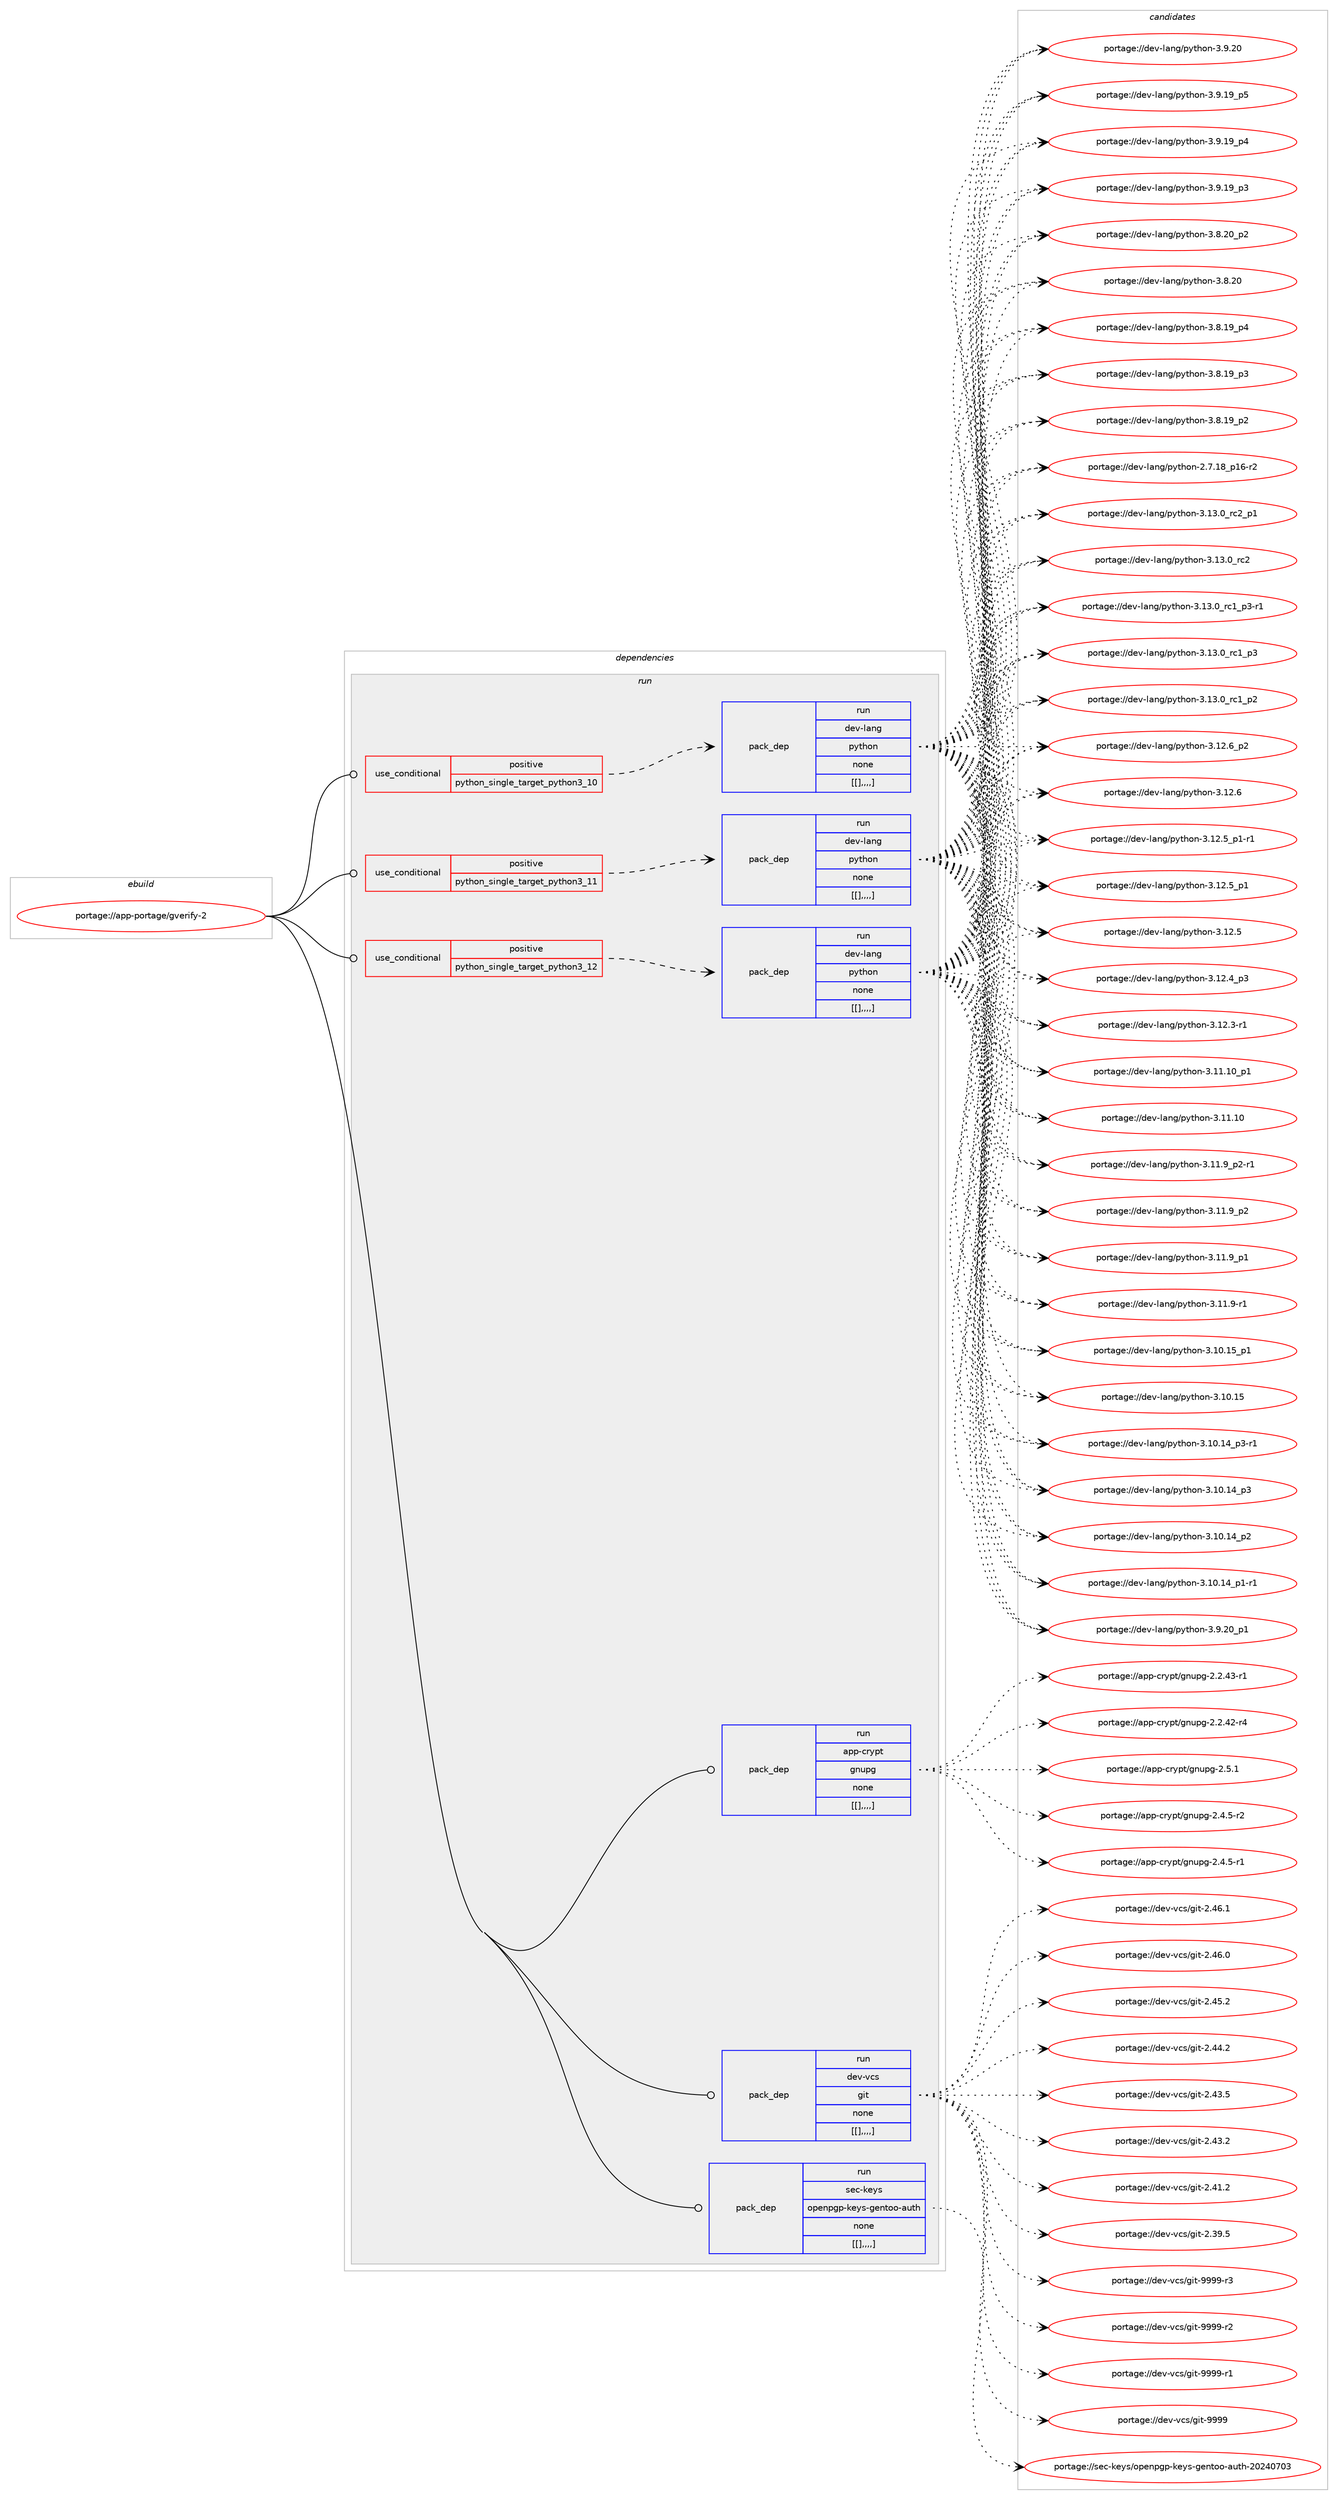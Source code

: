 digraph prolog {

# *************
# Graph options
# *************

newrank=true;
concentrate=true;
compound=true;
graph [rankdir=LR,fontname=Helvetica,fontsize=10,ranksep=1.5];#, ranksep=2.5, nodesep=0.2];
edge  [arrowhead=vee];
node  [fontname=Helvetica,fontsize=10];

# **********
# The ebuild
# **********

subgraph cluster_leftcol {
color=gray;
label=<<i>ebuild</i>>;
id [label="portage://app-portage/gverify-2", color=red, width=4, href="../app-portage/gverify-2.svg"];
}

# ****************
# The dependencies
# ****************

subgraph cluster_midcol {
color=gray;
label=<<i>dependencies</i>>;
subgraph cluster_compile {
fillcolor="#eeeeee";
style=filled;
label=<<i>compile</i>>;
}
subgraph cluster_compileandrun {
fillcolor="#eeeeee";
style=filled;
label=<<i>compile and run</i>>;
}
subgraph cluster_run {
fillcolor="#eeeeee";
style=filled;
label=<<i>run</i>>;
subgraph cond14452 {
dependency51107 [label=<<TABLE BORDER="0" CELLBORDER="1" CELLSPACING="0" CELLPADDING="4"><TR><TD ROWSPAN="3" CELLPADDING="10">use_conditional</TD></TR><TR><TD>positive</TD></TR><TR><TD>python_single_target_python3_10</TD></TR></TABLE>>, shape=none, color=red];
subgraph pack36196 {
dependency51108 [label=<<TABLE BORDER="0" CELLBORDER="1" CELLSPACING="0" CELLPADDING="4" WIDTH="220"><TR><TD ROWSPAN="6" CELLPADDING="30">pack_dep</TD></TR><TR><TD WIDTH="110">run</TD></TR><TR><TD>dev-lang</TD></TR><TR><TD>python</TD></TR><TR><TD>none</TD></TR><TR><TD>[[],,,,]</TD></TR></TABLE>>, shape=none, color=blue];
}
dependency51107:e -> dependency51108:w [weight=20,style="dashed",arrowhead="vee"];
}
id:e -> dependency51107:w [weight=20,style="solid",arrowhead="odot"];
subgraph cond14453 {
dependency51109 [label=<<TABLE BORDER="0" CELLBORDER="1" CELLSPACING="0" CELLPADDING="4"><TR><TD ROWSPAN="3" CELLPADDING="10">use_conditional</TD></TR><TR><TD>positive</TD></TR><TR><TD>python_single_target_python3_11</TD></TR></TABLE>>, shape=none, color=red];
subgraph pack36197 {
dependency51110 [label=<<TABLE BORDER="0" CELLBORDER="1" CELLSPACING="0" CELLPADDING="4" WIDTH="220"><TR><TD ROWSPAN="6" CELLPADDING="30">pack_dep</TD></TR><TR><TD WIDTH="110">run</TD></TR><TR><TD>dev-lang</TD></TR><TR><TD>python</TD></TR><TR><TD>none</TD></TR><TR><TD>[[],,,,]</TD></TR></TABLE>>, shape=none, color=blue];
}
dependency51109:e -> dependency51110:w [weight=20,style="dashed",arrowhead="vee"];
}
id:e -> dependency51109:w [weight=20,style="solid",arrowhead="odot"];
subgraph cond14454 {
dependency51111 [label=<<TABLE BORDER="0" CELLBORDER="1" CELLSPACING="0" CELLPADDING="4"><TR><TD ROWSPAN="3" CELLPADDING="10">use_conditional</TD></TR><TR><TD>positive</TD></TR><TR><TD>python_single_target_python3_12</TD></TR></TABLE>>, shape=none, color=red];
subgraph pack36198 {
dependency51112 [label=<<TABLE BORDER="0" CELLBORDER="1" CELLSPACING="0" CELLPADDING="4" WIDTH="220"><TR><TD ROWSPAN="6" CELLPADDING="30">pack_dep</TD></TR><TR><TD WIDTH="110">run</TD></TR><TR><TD>dev-lang</TD></TR><TR><TD>python</TD></TR><TR><TD>none</TD></TR><TR><TD>[[],,,,]</TD></TR></TABLE>>, shape=none, color=blue];
}
dependency51111:e -> dependency51112:w [weight=20,style="dashed",arrowhead="vee"];
}
id:e -> dependency51111:w [weight=20,style="solid",arrowhead="odot"];
subgraph pack36199 {
dependency51113 [label=<<TABLE BORDER="0" CELLBORDER="1" CELLSPACING="0" CELLPADDING="4" WIDTH="220"><TR><TD ROWSPAN="6" CELLPADDING="30">pack_dep</TD></TR><TR><TD WIDTH="110">run</TD></TR><TR><TD>app-crypt</TD></TR><TR><TD>gnupg</TD></TR><TR><TD>none</TD></TR><TR><TD>[[],,,,]</TD></TR></TABLE>>, shape=none, color=blue];
}
id:e -> dependency51113:w [weight=20,style="solid",arrowhead="odot"];
subgraph pack36200 {
dependency51114 [label=<<TABLE BORDER="0" CELLBORDER="1" CELLSPACING="0" CELLPADDING="4" WIDTH="220"><TR><TD ROWSPAN="6" CELLPADDING="30">pack_dep</TD></TR><TR><TD WIDTH="110">run</TD></TR><TR><TD>dev-vcs</TD></TR><TR><TD>git</TD></TR><TR><TD>none</TD></TR><TR><TD>[[],,,,]</TD></TR></TABLE>>, shape=none, color=blue];
}
id:e -> dependency51114:w [weight=20,style="solid",arrowhead="odot"];
subgraph pack36201 {
dependency51115 [label=<<TABLE BORDER="0" CELLBORDER="1" CELLSPACING="0" CELLPADDING="4" WIDTH="220"><TR><TD ROWSPAN="6" CELLPADDING="30">pack_dep</TD></TR><TR><TD WIDTH="110">run</TD></TR><TR><TD>sec-keys</TD></TR><TR><TD>openpgp-keys-gentoo-auth</TD></TR><TR><TD>none</TD></TR><TR><TD>[[],,,,]</TD></TR></TABLE>>, shape=none, color=blue];
}
id:e -> dependency51115:w [weight=20,style="solid",arrowhead="odot"];
}
}

# **************
# The candidates
# **************

subgraph cluster_choices {
rank=same;
color=gray;
label=<<i>candidates</i>>;

subgraph choice36196 {
color=black;
nodesep=1;
choice100101118451089711010347112121116104111110455146495146489511499509511249 [label="portage://dev-lang/python-3.13.0_rc2_p1", color=red, width=4,href="../dev-lang/python-3.13.0_rc2_p1.svg"];
choice10010111845108971101034711212111610411111045514649514648951149950 [label="portage://dev-lang/python-3.13.0_rc2", color=red, width=4,href="../dev-lang/python-3.13.0_rc2.svg"];
choice1001011184510897110103471121211161041111104551464951464895114994995112514511449 [label="portage://dev-lang/python-3.13.0_rc1_p3-r1", color=red, width=4,href="../dev-lang/python-3.13.0_rc1_p3-r1.svg"];
choice100101118451089711010347112121116104111110455146495146489511499499511251 [label="portage://dev-lang/python-3.13.0_rc1_p3", color=red, width=4,href="../dev-lang/python-3.13.0_rc1_p3.svg"];
choice100101118451089711010347112121116104111110455146495146489511499499511250 [label="portage://dev-lang/python-3.13.0_rc1_p2", color=red, width=4,href="../dev-lang/python-3.13.0_rc1_p2.svg"];
choice100101118451089711010347112121116104111110455146495046549511250 [label="portage://dev-lang/python-3.12.6_p2", color=red, width=4,href="../dev-lang/python-3.12.6_p2.svg"];
choice10010111845108971101034711212111610411111045514649504654 [label="portage://dev-lang/python-3.12.6", color=red, width=4,href="../dev-lang/python-3.12.6.svg"];
choice1001011184510897110103471121211161041111104551464950465395112494511449 [label="portage://dev-lang/python-3.12.5_p1-r1", color=red, width=4,href="../dev-lang/python-3.12.5_p1-r1.svg"];
choice100101118451089711010347112121116104111110455146495046539511249 [label="portage://dev-lang/python-3.12.5_p1", color=red, width=4,href="../dev-lang/python-3.12.5_p1.svg"];
choice10010111845108971101034711212111610411111045514649504653 [label="portage://dev-lang/python-3.12.5", color=red, width=4,href="../dev-lang/python-3.12.5.svg"];
choice100101118451089711010347112121116104111110455146495046529511251 [label="portage://dev-lang/python-3.12.4_p3", color=red, width=4,href="../dev-lang/python-3.12.4_p3.svg"];
choice100101118451089711010347112121116104111110455146495046514511449 [label="portage://dev-lang/python-3.12.3-r1", color=red, width=4,href="../dev-lang/python-3.12.3-r1.svg"];
choice10010111845108971101034711212111610411111045514649494649489511249 [label="portage://dev-lang/python-3.11.10_p1", color=red, width=4,href="../dev-lang/python-3.11.10_p1.svg"];
choice1001011184510897110103471121211161041111104551464949464948 [label="portage://dev-lang/python-3.11.10", color=red, width=4,href="../dev-lang/python-3.11.10.svg"];
choice1001011184510897110103471121211161041111104551464949465795112504511449 [label="portage://dev-lang/python-3.11.9_p2-r1", color=red, width=4,href="../dev-lang/python-3.11.9_p2-r1.svg"];
choice100101118451089711010347112121116104111110455146494946579511250 [label="portage://dev-lang/python-3.11.9_p2", color=red, width=4,href="../dev-lang/python-3.11.9_p2.svg"];
choice100101118451089711010347112121116104111110455146494946579511249 [label="portage://dev-lang/python-3.11.9_p1", color=red, width=4,href="../dev-lang/python-3.11.9_p1.svg"];
choice100101118451089711010347112121116104111110455146494946574511449 [label="portage://dev-lang/python-3.11.9-r1", color=red, width=4,href="../dev-lang/python-3.11.9-r1.svg"];
choice10010111845108971101034711212111610411111045514649484649539511249 [label="portage://dev-lang/python-3.10.15_p1", color=red, width=4,href="../dev-lang/python-3.10.15_p1.svg"];
choice1001011184510897110103471121211161041111104551464948464953 [label="portage://dev-lang/python-3.10.15", color=red, width=4,href="../dev-lang/python-3.10.15.svg"];
choice100101118451089711010347112121116104111110455146494846495295112514511449 [label="portage://dev-lang/python-3.10.14_p3-r1", color=red, width=4,href="../dev-lang/python-3.10.14_p3-r1.svg"];
choice10010111845108971101034711212111610411111045514649484649529511251 [label="portage://dev-lang/python-3.10.14_p3", color=red, width=4,href="../dev-lang/python-3.10.14_p3.svg"];
choice10010111845108971101034711212111610411111045514649484649529511250 [label="portage://dev-lang/python-3.10.14_p2", color=red, width=4,href="../dev-lang/python-3.10.14_p2.svg"];
choice100101118451089711010347112121116104111110455146494846495295112494511449 [label="portage://dev-lang/python-3.10.14_p1-r1", color=red, width=4,href="../dev-lang/python-3.10.14_p1-r1.svg"];
choice100101118451089711010347112121116104111110455146574650489511249 [label="portage://dev-lang/python-3.9.20_p1", color=red, width=4,href="../dev-lang/python-3.9.20_p1.svg"];
choice10010111845108971101034711212111610411111045514657465048 [label="portage://dev-lang/python-3.9.20", color=red, width=4,href="../dev-lang/python-3.9.20.svg"];
choice100101118451089711010347112121116104111110455146574649579511253 [label="portage://dev-lang/python-3.9.19_p5", color=red, width=4,href="../dev-lang/python-3.9.19_p5.svg"];
choice100101118451089711010347112121116104111110455146574649579511252 [label="portage://dev-lang/python-3.9.19_p4", color=red, width=4,href="../dev-lang/python-3.9.19_p4.svg"];
choice100101118451089711010347112121116104111110455146574649579511251 [label="portage://dev-lang/python-3.9.19_p3", color=red, width=4,href="../dev-lang/python-3.9.19_p3.svg"];
choice100101118451089711010347112121116104111110455146564650489511250 [label="portage://dev-lang/python-3.8.20_p2", color=red, width=4,href="../dev-lang/python-3.8.20_p2.svg"];
choice10010111845108971101034711212111610411111045514656465048 [label="portage://dev-lang/python-3.8.20", color=red, width=4,href="../dev-lang/python-3.8.20.svg"];
choice100101118451089711010347112121116104111110455146564649579511252 [label="portage://dev-lang/python-3.8.19_p4", color=red, width=4,href="../dev-lang/python-3.8.19_p4.svg"];
choice100101118451089711010347112121116104111110455146564649579511251 [label="portage://dev-lang/python-3.8.19_p3", color=red, width=4,href="../dev-lang/python-3.8.19_p3.svg"];
choice100101118451089711010347112121116104111110455146564649579511250 [label="portage://dev-lang/python-3.8.19_p2", color=red, width=4,href="../dev-lang/python-3.8.19_p2.svg"];
choice100101118451089711010347112121116104111110455046554649569511249544511450 [label="portage://dev-lang/python-2.7.18_p16-r2", color=red, width=4,href="../dev-lang/python-2.7.18_p16-r2.svg"];
dependency51108:e -> choice100101118451089711010347112121116104111110455146495146489511499509511249:w [style=dotted,weight="100"];
dependency51108:e -> choice10010111845108971101034711212111610411111045514649514648951149950:w [style=dotted,weight="100"];
dependency51108:e -> choice1001011184510897110103471121211161041111104551464951464895114994995112514511449:w [style=dotted,weight="100"];
dependency51108:e -> choice100101118451089711010347112121116104111110455146495146489511499499511251:w [style=dotted,weight="100"];
dependency51108:e -> choice100101118451089711010347112121116104111110455146495146489511499499511250:w [style=dotted,weight="100"];
dependency51108:e -> choice100101118451089711010347112121116104111110455146495046549511250:w [style=dotted,weight="100"];
dependency51108:e -> choice10010111845108971101034711212111610411111045514649504654:w [style=dotted,weight="100"];
dependency51108:e -> choice1001011184510897110103471121211161041111104551464950465395112494511449:w [style=dotted,weight="100"];
dependency51108:e -> choice100101118451089711010347112121116104111110455146495046539511249:w [style=dotted,weight="100"];
dependency51108:e -> choice10010111845108971101034711212111610411111045514649504653:w [style=dotted,weight="100"];
dependency51108:e -> choice100101118451089711010347112121116104111110455146495046529511251:w [style=dotted,weight="100"];
dependency51108:e -> choice100101118451089711010347112121116104111110455146495046514511449:w [style=dotted,weight="100"];
dependency51108:e -> choice10010111845108971101034711212111610411111045514649494649489511249:w [style=dotted,weight="100"];
dependency51108:e -> choice1001011184510897110103471121211161041111104551464949464948:w [style=dotted,weight="100"];
dependency51108:e -> choice1001011184510897110103471121211161041111104551464949465795112504511449:w [style=dotted,weight="100"];
dependency51108:e -> choice100101118451089711010347112121116104111110455146494946579511250:w [style=dotted,weight="100"];
dependency51108:e -> choice100101118451089711010347112121116104111110455146494946579511249:w [style=dotted,weight="100"];
dependency51108:e -> choice100101118451089711010347112121116104111110455146494946574511449:w [style=dotted,weight="100"];
dependency51108:e -> choice10010111845108971101034711212111610411111045514649484649539511249:w [style=dotted,weight="100"];
dependency51108:e -> choice1001011184510897110103471121211161041111104551464948464953:w [style=dotted,weight="100"];
dependency51108:e -> choice100101118451089711010347112121116104111110455146494846495295112514511449:w [style=dotted,weight="100"];
dependency51108:e -> choice10010111845108971101034711212111610411111045514649484649529511251:w [style=dotted,weight="100"];
dependency51108:e -> choice10010111845108971101034711212111610411111045514649484649529511250:w [style=dotted,weight="100"];
dependency51108:e -> choice100101118451089711010347112121116104111110455146494846495295112494511449:w [style=dotted,weight="100"];
dependency51108:e -> choice100101118451089711010347112121116104111110455146574650489511249:w [style=dotted,weight="100"];
dependency51108:e -> choice10010111845108971101034711212111610411111045514657465048:w [style=dotted,weight="100"];
dependency51108:e -> choice100101118451089711010347112121116104111110455146574649579511253:w [style=dotted,weight="100"];
dependency51108:e -> choice100101118451089711010347112121116104111110455146574649579511252:w [style=dotted,weight="100"];
dependency51108:e -> choice100101118451089711010347112121116104111110455146574649579511251:w [style=dotted,weight="100"];
dependency51108:e -> choice100101118451089711010347112121116104111110455146564650489511250:w [style=dotted,weight="100"];
dependency51108:e -> choice10010111845108971101034711212111610411111045514656465048:w [style=dotted,weight="100"];
dependency51108:e -> choice100101118451089711010347112121116104111110455146564649579511252:w [style=dotted,weight="100"];
dependency51108:e -> choice100101118451089711010347112121116104111110455146564649579511251:w [style=dotted,weight="100"];
dependency51108:e -> choice100101118451089711010347112121116104111110455146564649579511250:w [style=dotted,weight="100"];
dependency51108:e -> choice100101118451089711010347112121116104111110455046554649569511249544511450:w [style=dotted,weight="100"];
}
subgraph choice36197 {
color=black;
nodesep=1;
choice100101118451089711010347112121116104111110455146495146489511499509511249 [label="portage://dev-lang/python-3.13.0_rc2_p1", color=red, width=4,href="../dev-lang/python-3.13.0_rc2_p1.svg"];
choice10010111845108971101034711212111610411111045514649514648951149950 [label="portage://dev-lang/python-3.13.0_rc2", color=red, width=4,href="../dev-lang/python-3.13.0_rc2.svg"];
choice1001011184510897110103471121211161041111104551464951464895114994995112514511449 [label="portage://dev-lang/python-3.13.0_rc1_p3-r1", color=red, width=4,href="../dev-lang/python-3.13.0_rc1_p3-r1.svg"];
choice100101118451089711010347112121116104111110455146495146489511499499511251 [label="portage://dev-lang/python-3.13.0_rc1_p3", color=red, width=4,href="../dev-lang/python-3.13.0_rc1_p3.svg"];
choice100101118451089711010347112121116104111110455146495146489511499499511250 [label="portage://dev-lang/python-3.13.0_rc1_p2", color=red, width=4,href="../dev-lang/python-3.13.0_rc1_p2.svg"];
choice100101118451089711010347112121116104111110455146495046549511250 [label="portage://dev-lang/python-3.12.6_p2", color=red, width=4,href="../dev-lang/python-3.12.6_p2.svg"];
choice10010111845108971101034711212111610411111045514649504654 [label="portage://dev-lang/python-3.12.6", color=red, width=4,href="../dev-lang/python-3.12.6.svg"];
choice1001011184510897110103471121211161041111104551464950465395112494511449 [label="portage://dev-lang/python-3.12.5_p1-r1", color=red, width=4,href="../dev-lang/python-3.12.5_p1-r1.svg"];
choice100101118451089711010347112121116104111110455146495046539511249 [label="portage://dev-lang/python-3.12.5_p1", color=red, width=4,href="../dev-lang/python-3.12.5_p1.svg"];
choice10010111845108971101034711212111610411111045514649504653 [label="portage://dev-lang/python-3.12.5", color=red, width=4,href="../dev-lang/python-3.12.5.svg"];
choice100101118451089711010347112121116104111110455146495046529511251 [label="portage://dev-lang/python-3.12.4_p3", color=red, width=4,href="../dev-lang/python-3.12.4_p3.svg"];
choice100101118451089711010347112121116104111110455146495046514511449 [label="portage://dev-lang/python-3.12.3-r1", color=red, width=4,href="../dev-lang/python-3.12.3-r1.svg"];
choice10010111845108971101034711212111610411111045514649494649489511249 [label="portage://dev-lang/python-3.11.10_p1", color=red, width=4,href="../dev-lang/python-3.11.10_p1.svg"];
choice1001011184510897110103471121211161041111104551464949464948 [label="portage://dev-lang/python-3.11.10", color=red, width=4,href="../dev-lang/python-3.11.10.svg"];
choice1001011184510897110103471121211161041111104551464949465795112504511449 [label="portage://dev-lang/python-3.11.9_p2-r1", color=red, width=4,href="../dev-lang/python-3.11.9_p2-r1.svg"];
choice100101118451089711010347112121116104111110455146494946579511250 [label="portage://dev-lang/python-3.11.9_p2", color=red, width=4,href="../dev-lang/python-3.11.9_p2.svg"];
choice100101118451089711010347112121116104111110455146494946579511249 [label="portage://dev-lang/python-3.11.9_p1", color=red, width=4,href="../dev-lang/python-3.11.9_p1.svg"];
choice100101118451089711010347112121116104111110455146494946574511449 [label="portage://dev-lang/python-3.11.9-r1", color=red, width=4,href="../dev-lang/python-3.11.9-r1.svg"];
choice10010111845108971101034711212111610411111045514649484649539511249 [label="portage://dev-lang/python-3.10.15_p1", color=red, width=4,href="../dev-lang/python-3.10.15_p1.svg"];
choice1001011184510897110103471121211161041111104551464948464953 [label="portage://dev-lang/python-3.10.15", color=red, width=4,href="../dev-lang/python-3.10.15.svg"];
choice100101118451089711010347112121116104111110455146494846495295112514511449 [label="portage://dev-lang/python-3.10.14_p3-r1", color=red, width=4,href="../dev-lang/python-3.10.14_p3-r1.svg"];
choice10010111845108971101034711212111610411111045514649484649529511251 [label="portage://dev-lang/python-3.10.14_p3", color=red, width=4,href="../dev-lang/python-3.10.14_p3.svg"];
choice10010111845108971101034711212111610411111045514649484649529511250 [label="portage://dev-lang/python-3.10.14_p2", color=red, width=4,href="../dev-lang/python-3.10.14_p2.svg"];
choice100101118451089711010347112121116104111110455146494846495295112494511449 [label="portage://dev-lang/python-3.10.14_p1-r1", color=red, width=4,href="../dev-lang/python-3.10.14_p1-r1.svg"];
choice100101118451089711010347112121116104111110455146574650489511249 [label="portage://dev-lang/python-3.9.20_p1", color=red, width=4,href="../dev-lang/python-3.9.20_p1.svg"];
choice10010111845108971101034711212111610411111045514657465048 [label="portage://dev-lang/python-3.9.20", color=red, width=4,href="../dev-lang/python-3.9.20.svg"];
choice100101118451089711010347112121116104111110455146574649579511253 [label="portage://dev-lang/python-3.9.19_p5", color=red, width=4,href="../dev-lang/python-3.9.19_p5.svg"];
choice100101118451089711010347112121116104111110455146574649579511252 [label="portage://dev-lang/python-3.9.19_p4", color=red, width=4,href="../dev-lang/python-3.9.19_p4.svg"];
choice100101118451089711010347112121116104111110455146574649579511251 [label="portage://dev-lang/python-3.9.19_p3", color=red, width=4,href="../dev-lang/python-3.9.19_p3.svg"];
choice100101118451089711010347112121116104111110455146564650489511250 [label="portage://dev-lang/python-3.8.20_p2", color=red, width=4,href="../dev-lang/python-3.8.20_p2.svg"];
choice10010111845108971101034711212111610411111045514656465048 [label="portage://dev-lang/python-3.8.20", color=red, width=4,href="../dev-lang/python-3.8.20.svg"];
choice100101118451089711010347112121116104111110455146564649579511252 [label="portage://dev-lang/python-3.8.19_p4", color=red, width=4,href="../dev-lang/python-3.8.19_p4.svg"];
choice100101118451089711010347112121116104111110455146564649579511251 [label="portage://dev-lang/python-3.8.19_p3", color=red, width=4,href="../dev-lang/python-3.8.19_p3.svg"];
choice100101118451089711010347112121116104111110455146564649579511250 [label="portage://dev-lang/python-3.8.19_p2", color=red, width=4,href="../dev-lang/python-3.8.19_p2.svg"];
choice100101118451089711010347112121116104111110455046554649569511249544511450 [label="portage://dev-lang/python-2.7.18_p16-r2", color=red, width=4,href="../dev-lang/python-2.7.18_p16-r2.svg"];
dependency51110:e -> choice100101118451089711010347112121116104111110455146495146489511499509511249:w [style=dotted,weight="100"];
dependency51110:e -> choice10010111845108971101034711212111610411111045514649514648951149950:w [style=dotted,weight="100"];
dependency51110:e -> choice1001011184510897110103471121211161041111104551464951464895114994995112514511449:w [style=dotted,weight="100"];
dependency51110:e -> choice100101118451089711010347112121116104111110455146495146489511499499511251:w [style=dotted,weight="100"];
dependency51110:e -> choice100101118451089711010347112121116104111110455146495146489511499499511250:w [style=dotted,weight="100"];
dependency51110:e -> choice100101118451089711010347112121116104111110455146495046549511250:w [style=dotted,weight="100"];
dependency51110:e -> choice10010111845108971101034711212111610411111045514649504654:w [style=dotted,weight="100"];
dependency51110:e -> choice1001011184510897110103471121211161041111104551464950465395112494511449:w [style=dotted,weight="100"];
dependency51110:e -> choice100101118451089711010347112121116104111110455146495046539511249:w [style=dotted,weight="100"];
dependency51110:e -> choice10010111845108971101034711212111610411111045514649504653:w [style=dotted,weight="100"];
dependency51110:e -> choice100101118451089711010347112121116104111110455146495046529511251:w [style=dotted,weight="100"];
dependency51110:e -> choice100101118451089711010347112121116104111110455146495046514511449:w [style=dotted,weight="100"];
dependency51110:e -> choice10010111845108971101034711212111610411111045514649494649489511249:w [style=dotted,weight="100"];
dependency51110:e -> choice1001011184510897110103471121211161041111104551464949464948:w [style=dotted,weight="100"];
dependency51110:e -> choice1001011184510897110103471121211161041111104551464949465795112504511449:w [style=dotted,weight="100"];
dependency51110:e -> choice100101118451089711010347112121116104111110455146494946579511250:w [style=dotted,weight="100"];
dependency51110:e -> choice100101118451089711010347112121116104111110455146494946579511249:w [style=dotted,weight="100"];
dependency51110:e -> choice100101118451089711010347112121116104111110455146494946574511449:w [style=dotted,weight="100"];
dependency51110:e -> choice10010111845108971101034711212111610411111045514649484649539511249:w [style=dotted,weight="100"];
dependency51110:e -> choice1001011184510897110103471121211161041111104551464948464953:w [style=dotted,weight="100"];
dependency51110:e -> choice100101118451089711010347112121116104111110455146494846495295112514511449:w [style=dotted,weight="100"];
dependency51110:e -> choice10010111845108971101034711212111610411111045514649484649529511251:w [style=dotted,weight="100"];
dependency51110:e -> choice10010111845108971101034711212111610411111045514649484649529511250:w [style=dotted,weight="100"];
dependency51110:e -> choice100101118451089711010347112121116104111110455146494846495295112494511449:w [style=dotted,weight="100"];
dependency51110:e -> choice100101118451089711010347112121116104111110455146574650489511249:w [style=dotted,weight="100"];
dependency51110:e -> choice10010111845108971101034711212111610411111045514657465048:w [style=dotted,weight="100"];
dependency51110:e -> choice100101118451089711010347112121116104111110455146574649579511253:w [style=dotted,weight="100"];
dependency51110:e -> choice100101118451089711010347112121116104111110455146574649579511252:w [style=dotted,weight="100"];
dependency51110:e -> choice100101118451089711010347112121116104111110455146574649579511251:w [style=dotted,weight="100"];
dependency51110:e -> choice100101118451089711010347112121116104111110455146564650489511250:w [style=dotted,weight="100"];
dependency51110:e -> choice10010111845108971101034711212111610411111045514656465048:w [style=dotted,weight="100"];
dependency51110:e -> choice100101118451089711010347112121116104111110455146564649579511252:w [style=dotted,weight="100"];
dependency51110:e -> choice100101118451089711010347112121116104111110455146564649579511251:w [style=dotted,weight="100"];
dependency51110:e -> choice100101118451089711010347112121116104111110455146564649579511250:w [style=dotted,weight="100"];
dependency51110:e -> choice100101118451089711010347112121116104111110455046554649569511249544511450:w [style=dotted,weight="100"];
}
subgraph choice36198 {
color=black;
nodesep=1;
choice100101118451089711010347112121116104111110455146495146489511499509511249 [label="portage://dev-lang/python-3.13.0_rc2_p1", color=red, width=4,href="../dev-lang/python-3.13.0_rc2_p1.svg"];
choice10010111845108971101034711212111610411111045514649514648951149950 [label="portage://dev-lang/python-3.13.0_rc2", color=red, width=4,href="../dev-lang/python-3.13.0_rc2.svg"];
choice1001011184510897110103471121211161041111104551464951464895114994995112514511449 [label="portage://dev-lang/python-3.13.0_rc1_p3-r1", color=red, width=4,href="../dev-lang/python-3.13.0_rc1_p3-r1.svg"];
choice100101118451089711010347112121116104111110455146495146489511499499511251 [label="portage://dev-lang/python-3.13.0_rc1_p3", color=red, width=4,href="../dev-lang/python-3.13.0_rc1_p3.svg"];
choice100101118451089711010347112121116104111110455146495146489511499499511250 [label="portage://dev-lang/python-3.13.0_rc1_p2", color=red, width=4,href="../dev-lang/python-3.13.0_rc1_p2.svg"];
choice100101118451089711010347112121116104111110455146495046549511250 [label="portage://dev-lang/python-3.12.6_p2", color=red, width=4,href="../dev-lang/python-3.12.6_p2.svg"];
choice10010111845108971101034711212111610411111045514649504654 [label="portage://dev-lang/python-3.12.6", color=red, width=4,href="../dev-lang/python-3.12.6.svg"];
choice1001011184510897110103471121211161041111104551464950465395112494511449 [label="portage://dev-lang/python-3.12.5_p1-r1", color=red, width=4,href="../dev-lang/python-3.12.5_p1-r1.svg"];
choice100101118451089711010347112121116104111110455146495046539511249 [label="portage://dev-lang/python-3.12.5_p1", color=red, width=4,href="../dev-lang/python-3.12.5_p1.svg"];
choice10010111845108971101034711212111610411111045514649504653 [label="portage://dev-lang/python-3.12.5", color=red, width=4,href="../dev-lang/python-3.12.5.svg"];
choice100101118451089711010347112121116104111110455146495046529511251 [label="portage://dev-lang/python-3.12.4_p3", color=red, width=4,href="../dev-lang/python-3.12.4_p3.svg"];
choice100101118451089711010347112121116104111110455146495046514511449 [label="portage://dev-lang/python-3.12.3-r1", color=red, width=4,href="../dev-lang/python-3.12.3-r1.svg"];
choice10010111845108971101034711212111610411111045514649494649489511249 [label="portage://dev-lang/python-3.11.10_p1", color=red, width=4,href="../dev-lang/python-3.11.10_p1.svg"];
choice1001011184510897110103471121211161041111104551464949464948 [label="portage://dev-lang/python-3.11.10", color=red, width=4,href="../dev-lang/python-3.11.10.svg"];
choice1001011184510897110103471121211161041111104551464949465795112504511449 [label="portage://dev-lang/python-3.11.9_p2-r1", color=red, width=4,href="../dev-lang/python-3.11.9_p2-r1.svg"];
choice100101118451089711010347112121116104111110455146494946579511250 [label="portage://dev-lang/python-3.11.9_p2", color=red, width=4,href="../dev-lang/python-3.11.9_p2.svg"];
choice100101118451089711010347112121116104111110455146494946579511249 [label="portage://dev-lang/python-3.11.9_p1", color=red, width=4,href="../dev-lang/python-3.11.9_p1.svg"];
choice100101118451089711010347112121116104111110455146494946574511449 [label="portage://dev-lang/python-3.11.9-r1", color=red, width=4,href="../dev-lang/python-3.11.9-r1.svg"];
choice10010111845108971101034711212111610411111045514649484649539511249 [label="portage://dev-lang/python-3.10.15_p1", color=red, width=4,href="../dev-lang/python-3.10.15_p1.svg"];
choice1001011184510897110103471121211161041111104551464948464953 [label="portage://dev-lang/python-3.10.15", color=red, width=4,href="../dev-lang/python-3.10.15.svg"];
choice100101118451089711010347112121116104111110455146494846495295112514511449 [label="portage://dev-lang/python-3.10.14_p3-r1", color=red, width=4,href="../dev-lang/python-3.10.14_p3-r1.svg"];
choice10010111845108971101034711212111610411111045514649484649529511251 [label="portage://dev-lang/python-3.10.14_p3", color=red, width=4,href="../dev-lang/python-3.10.14_p3.svg"];
choice10010111845108971101034711212111610411111045514649484649529511250 [label="portage://dev-lang/python-3.10.14_p2", color=red, width=4,href="../dev-lang/python-3.10.14_p2.svg"];
choice100101118451089711010347112121116104111110455146494846495295112494511449 [label="portage://dev-lang/python-3.10.14_p1-r1", color=red, width=4,href="../dev-lang/python-3.10.14_p1-r1.svg"];
choice100101118451089711010347112121116104111110455146574650489511249 [label="portage://dev-lang/python-3.9.20_p1", color=red, width=4,href="../dev-lang/python-3.9.20_p1.svg"];
choice10010111845108971101034711212111610411111045514657465048 [label="portage://dev-lang/python-3.9.20", color=red, width=4,href="../dev-lang/python-3.9.20.svg"];
choice100101118451089711010347112121116104111110455146574649579511253 [label="portage://dev-lang/python-3.9.19_p5", color=red, width=4,href="../dev-lang/python-3.9.19_p5.svg"];
choice100101118451089711010347112121116104111110455146574649579511252 [label="portage://dev-lang/python-3.9.19_p4", color=red, width=4,href="../dev-lang/python-3.9.19_p4.svg"];
choice100101118451089711010347112121116104111110455146574649579511251 [label="portage://dev-lang/python-3.9.19_p3", color=red, width=4,href="../dev-lang/python-3.9.19_p3.svg"];
choice100101118451089711010347112121116104111110455146564650489511250 [label="portage://dev-lang/python-3.8.20_p2", color=red, width=4,href="../dev-lang/python-3.8.20_p2.svg"];
choice10010111845108971101034711212111610411111045514656465048 [label="portage://dev-lang/python-3.8.20", color=red, width=4,href="../dev-lang/python-3.8.20.svg"];
choice100101118451089711010347112121116104111110455146564649579511252 [label="portage://dev-lang/python-3.8.19_p4", color=red, width=4,href="../dev-lang/python-3.8.19_p4.svg"];
choice100101118451089711010347112121116104111110455146564649579511251 [label="portage://dev-lang/python-3.8.19_p3", color=red, width=4,href="../dev-lang/python-3.8.19_p3.svg"];
choice100101118451089711010347112121116104111110455146564649579511250 [label="portage://dev-lang/python-3.8.19_p2", color=red, width=4,href="../dev-lang/python-3.8.19_p2.svg"];
choice100101118451089711010347112121116104111110455046554649569511249544511450 [label="portage://dev-lang/python-2.7.18_p16-r2", color=red, width=4,href="../dev-lang/python-2.7.18_p16-r2.svg"];
dependency51112:e -> choice100101118451089711010347112121116104111110455146495146489511499509511249:w [style=dotted,weight="100"];
dependency51112:e -> choice10010111845108971101034711212111610411111045514649514648951149950:w [style=dotted,weight="100"];
dependency51112:e -> choice1001011184510897110103471121211161041111104551464951464895114994995112514511449:w [style=dotted,weight="100"];
dependency51112:e -> choice100101118451089711010347112121116104111110455146495146489511499499511251:w [style=dotted,weight="100"];
dependency51112:e -> choice100101118451089711010347112121116104111110455146495146489511499499511250:w [style=dotted,weight="100"];
dependency51112:e -> choice100101118451089711010347112121116104111110455146495046549511250:w [style=dotted,weight="100"];
dependency51112:e -> choice10010111845108971101034711212111610411111045514649504654:w [style=dotted,weight="100"];
dependency51112:e -> choice1001011184510897110103471121211161041111104551464950465395112494511449:w [style=dotted,weight="100"];
dependency51112:e -> choice100101118451089711010347112121116104111110455146495046539511249:w [style=dotted,weight="100"];
dependency51112:e -> choice10010111845108971101034711212111610411111045514649504653:w [style=dotted,weight="100"];
dependency51112:e -> choice100101118451089711010347112121116104111110455146495046529511251:w [style=dotted,weight="100"];
dependency51112:e -> choice100101118451089711010347112121116104111110455146495046514511449:w [style=dotted,weight="100"];
dependency51112:e -> choice10010111845108971101034711212111610411111045514649494649489511249:w [style=dotted,weight="100"];
dependency51112:e -> choice1001011184510897110103471121211161041111104551464949464948:w [style=dotted,weight="100"];
dependency51112:e -> choice1001011184510897110103471121211161041111104551464949465795112504511449:w [style=dotted,weight="100"];
dependency51112:e -> choice100101118451089711010347112121116104111110455146494946579511250:w [style=dotted,weight="100"];
dependency51112:e -> choice100101118451089711010347112121116104111110455146494946579511249:w [style=dotted,weight="100"];
dependency51112:e -> choice100101118451089711010347112121116104111110455146494946574511449:w [style=dotted,weight="100"];
dependency51112:e -> choice10010111845108971101034711212111610411111045514649484649539511249:w [style=dotted,weight="100"];
dependency51112:e -> choice1001011184510897110103471121211161041111104551464948464953:w [style=dotted,weight="100"];
dependency51112:e -> choice100101118451089711010347112121116104111110455146494846495295112514511449:w [style=dotted,weight="100"];
dependency51112:e -> choice10010111845108971101034711212111610411111045514649484649529511251:w [style=dotted,weight="100"];
dependency51112:e -> choice10010111845108971101034711212111610411111045514649484649529511250:w [style=dotted,weight="100"];
dependency51112:e -> choice100101118451089711010347112121116104111110455146494846495295112494511449:w [style=dotted,weight="100"];
dependency51112:e -> choice100101118451089711010347112121116104111110455146574650489511249:w [style=dotted,weight="100"];
dependency51112:e -> choice10010111845108971101034711212111610411111045514657465048:w [style=dotted,weight="100"];
dependency51112:e -> choice100101118451089711010347112121116104111110455146574649579511253:w [style=dotted,weight="100"];
dependency51112:e -> choice100101118451089711010347112121116104111110455146574649579511252:w [style=dotted,weight="100"];
dependency51112:e -> choice100101118451089711010347112121116104111110455146574649579511251:w [style=dotted,weight="100"];
dependency51112:e -> choice100101118451089711010347112121116104111110455146564650489511250:w [style=dotted,weight="100"];
dependency51112:e -> choice10010111845108971101034711212111610411111045514656465048:w [style=dotted,weight="100"];
dependency51112:e -> choice100101118451089711010347112121116104111110455146564649579511252:w [style=dotted,weight="100"];
dependency51112:e -> choice100101118451089711010347112121116104111110455146564649579511251:w [style=dotted,weight="100"];
dependency51112:e -> choice100101118451089711010347112121116104111110455146564649579511250:w [style=dotted,weight="100"];
dependency51112:e -> choice100101118451089711010347112121116104111110455046554649569511249544511450:w [style=dotted,weight="100"];
}
subgraph choice36199 {
color=black;
nodesep=1;
choice97112112459911412111211647103110117112103455046534649 [label="portage://app-crypt/gnupg-2.5.1", color=red, width=4,href="../app-crypt/gnupg-2.5.1.svg"];
choice971121124599114121112116471031101171121034550465246534511450 [label="portage://app-crypt/gnupg-2.4.5-r2", color=red, width=4,href="../app-crypt/gnupg-2.4.5-r2.svg"];
choice971121124599114121112116471031101171121034550465246534511449 [label="portage://app-crypt/gnupg-2.4.5-r1", color=red, width=4,href="../app-crypt/gnupg-2.4.5-r1.svg"];
choice97112112459911412111211647103110117112103455046504652514511449 [label="portage://app-crypt/gnupg-2.2.43-r1", color=red, width=4,href="../app-crypt/gnupg-2.2.43-r1.svg"];
choice97112112459911412111211647103110117112103455046504652504511452 [label="portage://app-crypt/gnupg-2.2.42-r4", color=red, width=4,href="../app-crypt/gnupg-2.2.42-r4.svg"];
dependency51113:e -> choice97112112459911412111211647103110117112103455046534649:w [style=dotted,weight="100"];
dependency51113:e -> choice971121124599114121112116471031101171121034550465246534511450:w [style=dotted,weight="100"];
dependency51113:e -> choice971121124599114121112116471031101171121034550465246534511449:w [style=dotted,weight="100"];
dependency51113:e -> choice97112112459911412111211647103110117112103455046504652514511449:w [style=dotted,weight="100"];
dependency51113:e -> choice97112112459911412111211647103110117112103455046504652504511452:w [style=dotted,weight="100"];
}
subgraph choice36200 {
color=black;
nodesep=1;
choice10010111845118991154710310511645575757574511451 [label="portage://dev-vcs/git-9999-r3", color=red, width=4,href="../dev-vcs/git-9999-r3.svg"];
choice10010111845118991154710310511645575757574511450 [label="portage://dev-vcs/git-9999-r2", color=red, width=4,href="../dev-vcs/git-9999-r2.svg"];
choice10010111845118991154710310511645575757574511449 [label="portage://dev-vcs/git-9999-r1", color=red, width=4,href="../dev-vcs/git-9999-r1.svg"];
choice1001011184511899115471031051164557575757 [label="portage://dev-vcs/git-9999", color=red, width=4,href="../dev-vcs/git-9999.svg"];
choice10010111845118991154710310511645504652544649 [label="portage://dev-vcs/git-2.46.1", color=red, width=4,href="../dev-vcs/git-2.46.1.svg"];
choice10010111845118991154710310511645504652544648 [label="portage://dev-vcs/git-2.46.0", color=red, width=4,href="../dev-vcs/git-2.46.0.svg"];
choice10010111845118991154710310511645504652534650 [label="portage://dev-vcs/git-2.45.2", color=red, width=4,href="../dev-vcs/git-2.45.2.svg"];
choice10010111845118991154710310511645504652524650 [label="portage://dev-vcs/git-2.44.2", color=red, width=4,href="../dev-vcs/git-2.44.2.svg"];
choice10010111845118991154710310511645504652514653 [label="portage://dev-vcs/git-2.43.5", color=red, width=4,href="../dev-vcs/git-2.43.5.svg"];
choice10010111845118991154710310511645504652514650 [label="portage://dev-vcs/git-2.43.2", color=red, width=4,href="../dev-vcs/git-2.43.2.svg"];
choice10010111845118991154710310511645504652494650 [label="portage://dev-vcs/git-2.41.2", color=red, width=4,href="../dev-vcs/git-2.41.2.svg"];
choice10010111845118991154710310511645504651574653 [label="portage://dev-vcs/git-2.39.5", color=red, width=4,href="../dev-vcs/git-2.39.5.svg"];
dependency51114:e -> choice10010111845118991154710310511645575757574511451:w [style=dotted,weight="100"];
dependency51114:e -> choice10010111845118991154710310511645575757574511450:w [style=dotted,weight="100"];
dependency51114:e -> choice10010111845118991154710310511645575757574511449:w [style=dotted,weight="100"];
dependency51114:e -> choice1001011184511899115471031051164557575757:w [style=dotted,weight="100"];
dependency51114:e -> choice10010111845118991154710310511645504652544649:w [style=dotted,weight="100"];
dependency51114:e -> choice10010111845118991154710310511645504652544648:w [style=dotted,weight="100"];
dependency51114:e -> choice10010111845118991154710310511645504652534650:w [style=dotted,weight="100"];
dependency51114:e -> choice10010111845118991154710310511645504652524650:w [style=dotted,weight="100"];
dependency51114:e -> choice10010111845118991154710310511645504652514653:w [style=dotted,weight="100"];
dependency51114:e -> choice10010111845118991154710310511645504652514650:w [style=dotted,weight="100"];
dependency51114:e -> choice10010111845118991154710310511645504652494650:w [style=dotted,weight="100"];
dependency51114:e -> choice10010111845118991154710310511645504651574653:w [style=dotted,weight="100"];
}
subgraph choice36201 {
color=black;
nodesep=1;
choice11510199451071011211154711111210111011210311245107101121115451031011101161111114597117116104455048505248554851 [label="portage://sec-keys/openpgp-keys-gentoo-auth-20240703", color=red, width=4,href="../sec-keys/openpgp-keys-gentoo-auth-20240703.svg"];
dependency51115:e -> choice11510199451071011211154711111210111011210311245107101121115451031011101161111114597117116104455048505248554851:w [style=dotted,weight="100"];
}
}

}
